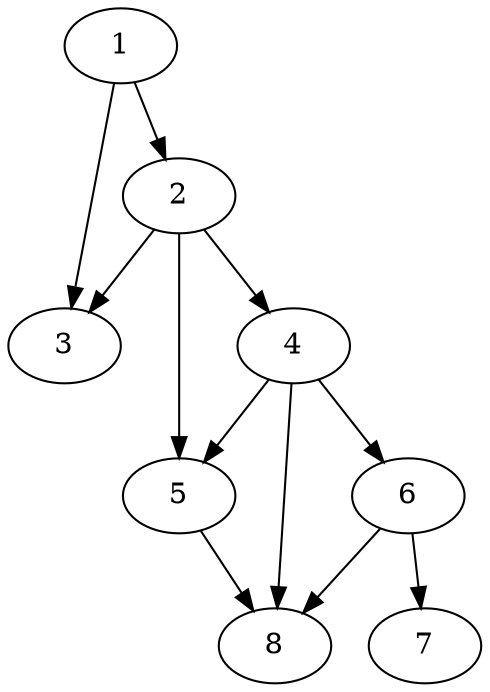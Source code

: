 digraph G
{
1 -> 2;
1 -> 3;
2 -> 3;
2 -> 4;
2 -> 5;
4 -> 5;
4 -> 6;
4 -> 8;
5 -> 8;
6 -> 7;
6 -> 8;
}
